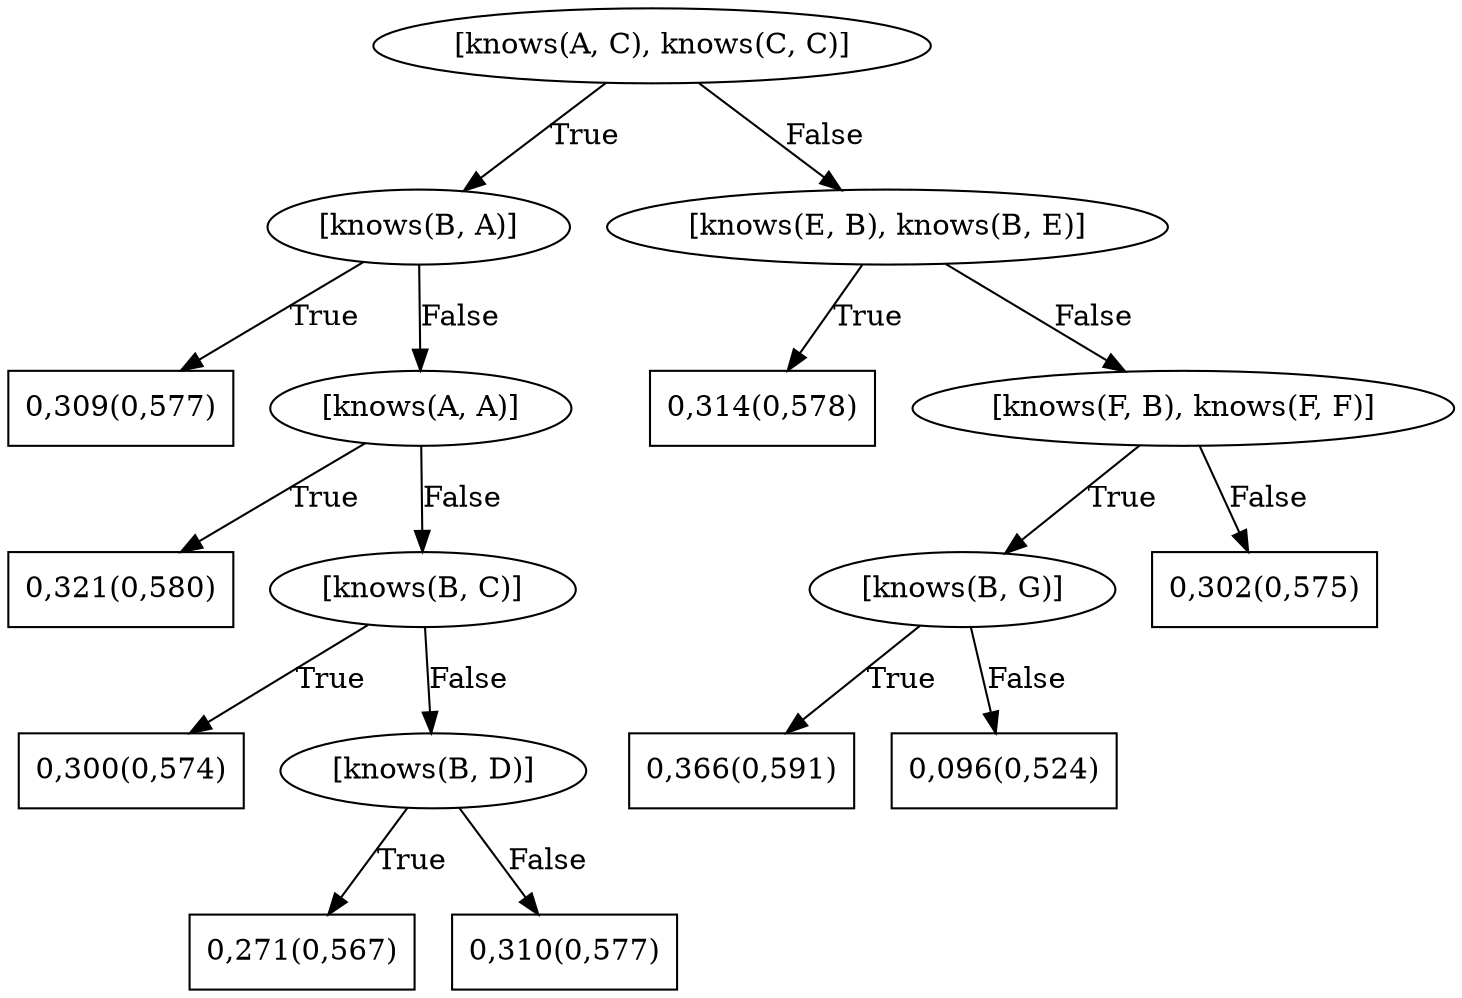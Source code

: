 digraph G{ 
1[label = "[knows(A, C), knows(C, C)]"];
1 -> 2[label="True"];
1 -> 3[label="False"];
2[label = "[knows(B, A)]"];
2 -> 4[label="True"];
2 -> 5[label="False"];
4[shape = box,label = "0,309(0,577)"];
5[label = "[knows(A, A)]"];
5 -> 6[label="True"];
5 -> 7[label="False"];
6[shape = box,label = "0,321(0,580)"];
7[label = "[knows(B, C)]"];
7 -> 8[label="True"];
7 -> 9[label="False"];
8[shape = box,label = "0,300(0,574)"];
9[label = "[knows(B, D)]"];
9 -> 10[label="True"];
9 -> 11[label="False"];
10[shape = box,label = "0,271(0,567)"];
11[shape = box,label = "0,310(0,577)"];
3[label = "[knows(E, B), knows(B, E)]"];
3 -> 12[label="True"];
3 -> 13[label="False"];
12[shape = box,label = "0,314(0,578)"];
13[label = "[knows(F, B), knows(F, F)]"];
13 -> 14[label="True"];
13 -> 15[label="False"];
14[label = "[knows(B, G)]"];
14 -> 16[label="True"];
14 -> 17[label="False"];
16[shape = box,label = "0,366(0,591)"];
17[shape = box,label = "0,096(0,524)"];
15[shape = box,label = "0,302(0,575)"];
}
